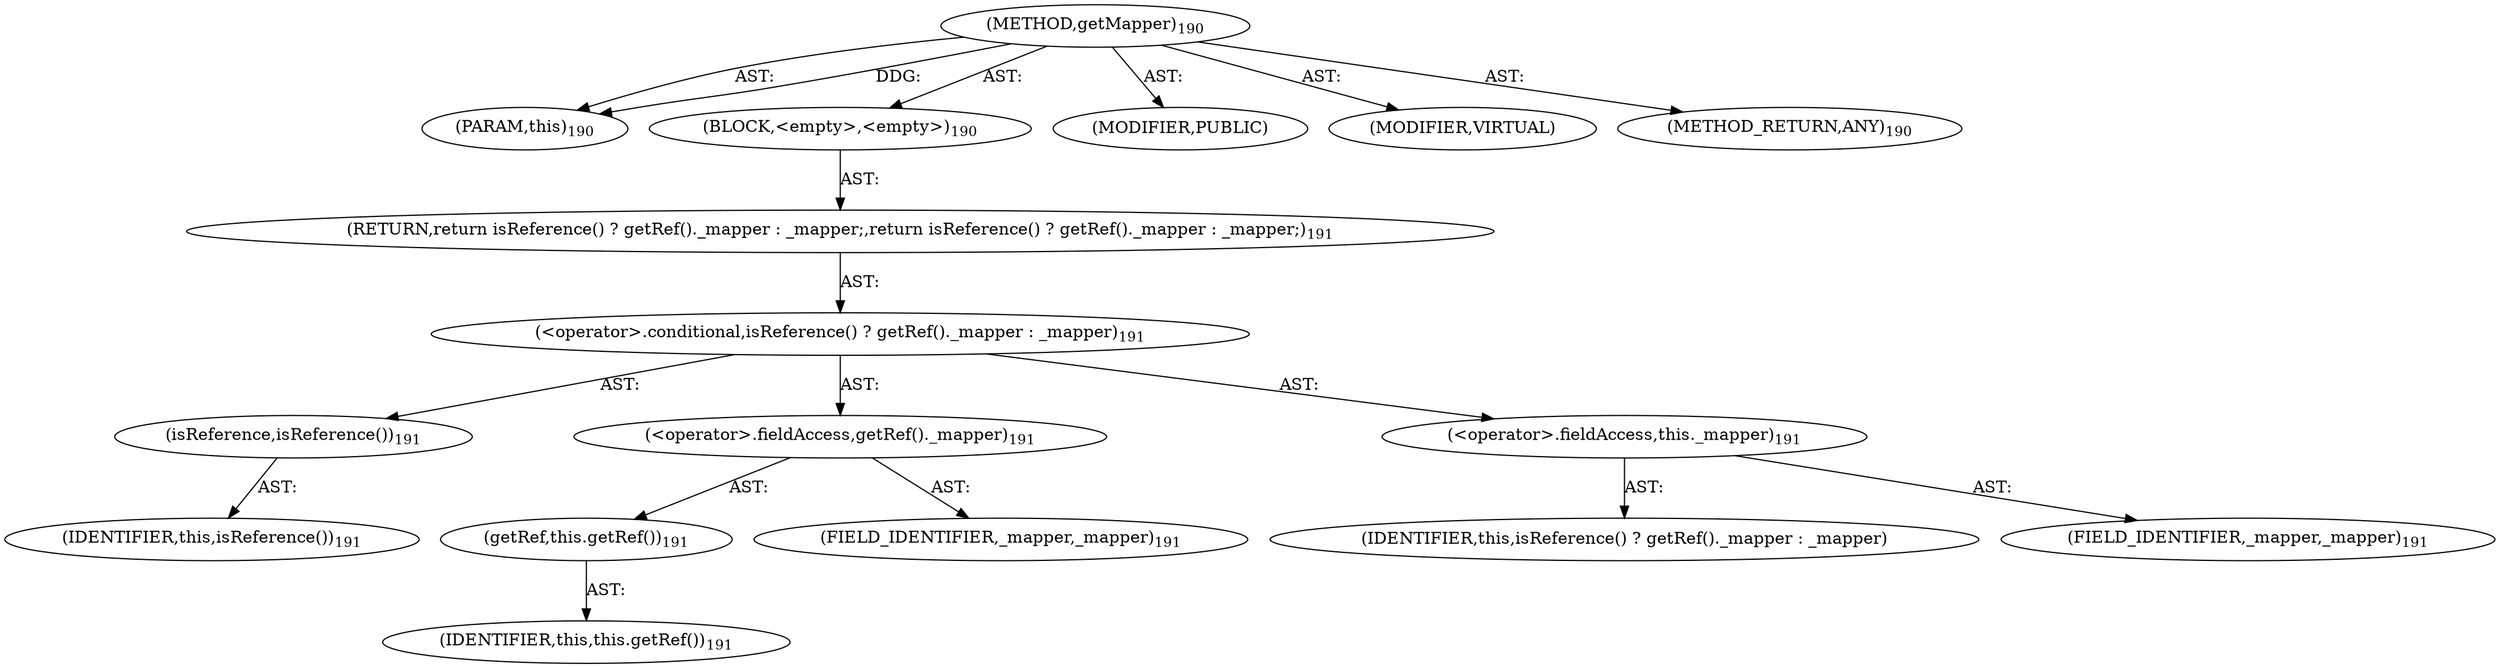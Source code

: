 digraph "getMapper" {  
"111669149713" [label = <(METHOD,getMapper)<SUB>190</SUB>> ]
"115964117006" [label = <(PARAM,this)<SUB>190</SUB>> ]
"25769803799" [label = <(BLOCK,&lt;empty&gt;,&lt;empty&gt;)<SUB>190</SUB>> ]
"146028888067" [label = <(RETURN,return isReference() ? getRef()._mapper : _mapper;,return isReference() ? getRef()._mapper : _mapper;)<SUB>191</SUB>> ]
"30064771170" [label = <(&lt;operator&gt;.conditional,isReference() ? getRef()._mapper : _mapper)<SUB>191</SUB>> ]
"30064771171" [label = <(isReference,isReference())<SUB>191</SUB>> ]
"68719476757" [label = <(IDENTIFIER,this,isReference())<SUB>191</SUB>> ]
"30064771172" [label = <(&lt;operator&gt;.fieldAccess,getRef()._mapper)<SUB>191</SUB>> ]
"30064771173" [label = <(getRef,this.getRef())<SUB>191</SUB>> ]
"68719476758" [label = <(IDENTIFIER,this,this.getRef())<SUB>191</SUB>> ]
"55834574866" [label = <(FIELD_IDENTIFIER,_mapper,_mapper)<SUB>191</SUB>> ]
"30064771174" [label = <(&lt;operator&gt;.fieldAccess,this._mapper)<SUB>191</SUB>> ]
"68719476844" [label = <(IDENTIFIER,this,isReference() ? getRef()._mapper : _mapper)> ]
"55834574867" [label = <(FIELD_IDENTIFIER,_mapper,_mapper)<SUB>191</SUB>> ]
"133143986221" [label = <(MODIFIER,PUBLIC)> ]
"133143986222" [label = <(MODIFIER,VIRTUAL)> ]
"128849018897" [label = <(METHOD_RETURN,ANY)<SUB>190</SUB>> ]
  "111669149713" -> "115964117006"  [ label = "AST: "] 
  "111669149713" -> "25769803799"  [ label = "AST: "] 
  "111669149713" -> "133143986221"  [ label = "AST: "] 
  "111669149713" -> "133143986222"  [ label = "AST: "] 
  "111669149713" -> "128849018897"  [ label = "AST: "] 
  "25769803799" -> "146028888067"  [ label = "AST: "] 
  "146028888067" -> "30064771170"  [ label = "AST: "] 
  "30064771170" -> "30064771171"  [ label = "AST: "] 
  "30064771170" -> "30064771172"  [ label = "AST: "] 
  "30064771170" -> "30064771174"  [ label = "AST: "] 
  "30064771171" -> "68719476757"  [ label = "AST: "] 
  "30064771172" -> "30064771173"  [ label = "AST: "] 
  "30064771172" -> "55834574866"  [ label = "AST: "] 
  "30064771173" -> "68719476758"  [ label = "AST: "] 
  "30064771174" -> "68719476844"  [ label = "AST: "] 
  "30064771174" -> "55834574867"  [ label = "AST: "] 
  "111669149713" -> "115964117006"  [ label = "DDG: "] 
}
